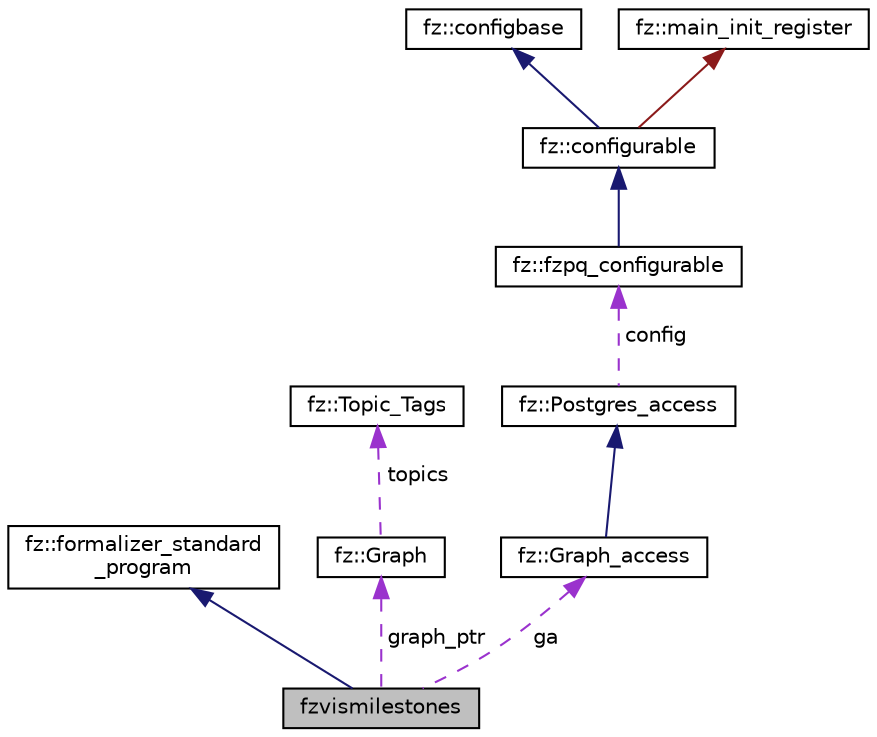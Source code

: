 digraph "fzvismilestones"
{
 // LATEX_PDF_SIZE
  edge [fontname="Helvetica",fontsize="10",labelfontname="Helvetica",labelfontsize="10"];
  node [fontname="Helvetica",fontsize="10",shape=record];
  Node1 [label="fzvismilestones",height=0.2,width=0.4,color="black", fillcolor="grey75", style="filled", fontcolor="black",tooltip=" "];
  Node2 -> Node1 [dir="back",color="midnightblue",fontsize="10",style="solid",fontname="Helvetica"];
  Node2 [label="fz::formalizer_standard\l_program",height=0.2,width=0.4,color="black", fillcolor="white", style="filled",URL="$classfz_1_1formalizer__standard__program.html",tooltip="This class provides a framework for standardized Formalizer programs."];
  Node3 -> Node1 [dir="back",color="darkorchid3",fontsize="10",style="dashed",label=" graph_ptr" ,fontname="Helvetica"];
  Node3 [label="fz::Graph",height=0.2,width=0.4,color="black", fillcolor="white", style="filled",URL="$classfz_1_1Graph.html",tooltip=" "];
  Node4 -> Node3 [dir="back",color="darkorchid3",fontsize="10",style="dashed",label=" topics" ,fontname="Helvetica"];
  Node4 [label="fz::Topic_Tags",height=0.2,width=0.4,color="black", fillcolor="white", style="filled",URL="$classfz_1_1Topic__Tags.html",tooltip="Topic tag data, arranged by integer Index-ID."];
  Node5 -> Node1 [dir="back",color="darkorchid3",fontsize="10",style="dashed",label=" ga" ,fontname="Helvetica"];
  Node5 [label="fz::Graph_access",height=0.2,width=0.4,color="black", fillcolor="white", style="filled",URL="$structfz_1_1Graph__access.html",tooltip="A standardized way to access the Graph database."];
  Node6 -> Node5 [dir="back",color="midnightblue",fontsize="10",style="solid",fontname="Helvetica"];
  Node6 [label="fz::Postgres_access",height=0.2,width=0.4,color="black", fillcolor="white", style="filled",URL="$structfz_1_1Postgres__access.html",tooltip="A standardized way to access the Formalizer database."];
  Node7 -> Node6 [dir="back",color="darkorchid3",fontsize="10",style="dashed",label=" config" ,fontname="Helvetica"];
  Node7 [label="fz::fzpq_configurable",height=0.2,width=0.4,color="black", fillcolor="white", style="filled",URL="$classfz_1_1fzpq__configurable.html",tooltip=" "];
  Node8 -> Node7 [dir="back",color="midnightblue",fontsize="10",style="solid",fontname="Helvetica"];
  Node8 [label="fz::configurable",height=0.2,width=0.4,color="black", fillcolor="white", style="filled",URL="$classfz_1_1configurable.html",tooltip="Formalizer standard programs that can use configuration files should include a class that inherits co..."];
  Node9 -> Node8 [dir="back",color="midnightblue",fontsize="10",style="solid",fontname="Helvetica"];
  Node9 [label="fz::configbase",height=0.2,width=0.4,color="black", fillcolor="white", style="filled",URL="$classfz_1_1configbase.html",tooltip="This is the base component for Formalizer configuration file configuration parameter loading and pars..."];
  Node10 -> Node8 [dir="back",color="firebrick4",fontsize="10",style="solid",fontname="Helvetica"];
  Node10 [label="fz::main_init_register",height=0.2,width=0.4,color="black", fillcolor="white", style="filled",URL="$classfz_1_1main__init__register.html",tooltip="Classes that need an initialization function to be called first-thing upon entering main() (but not b..."];
}
